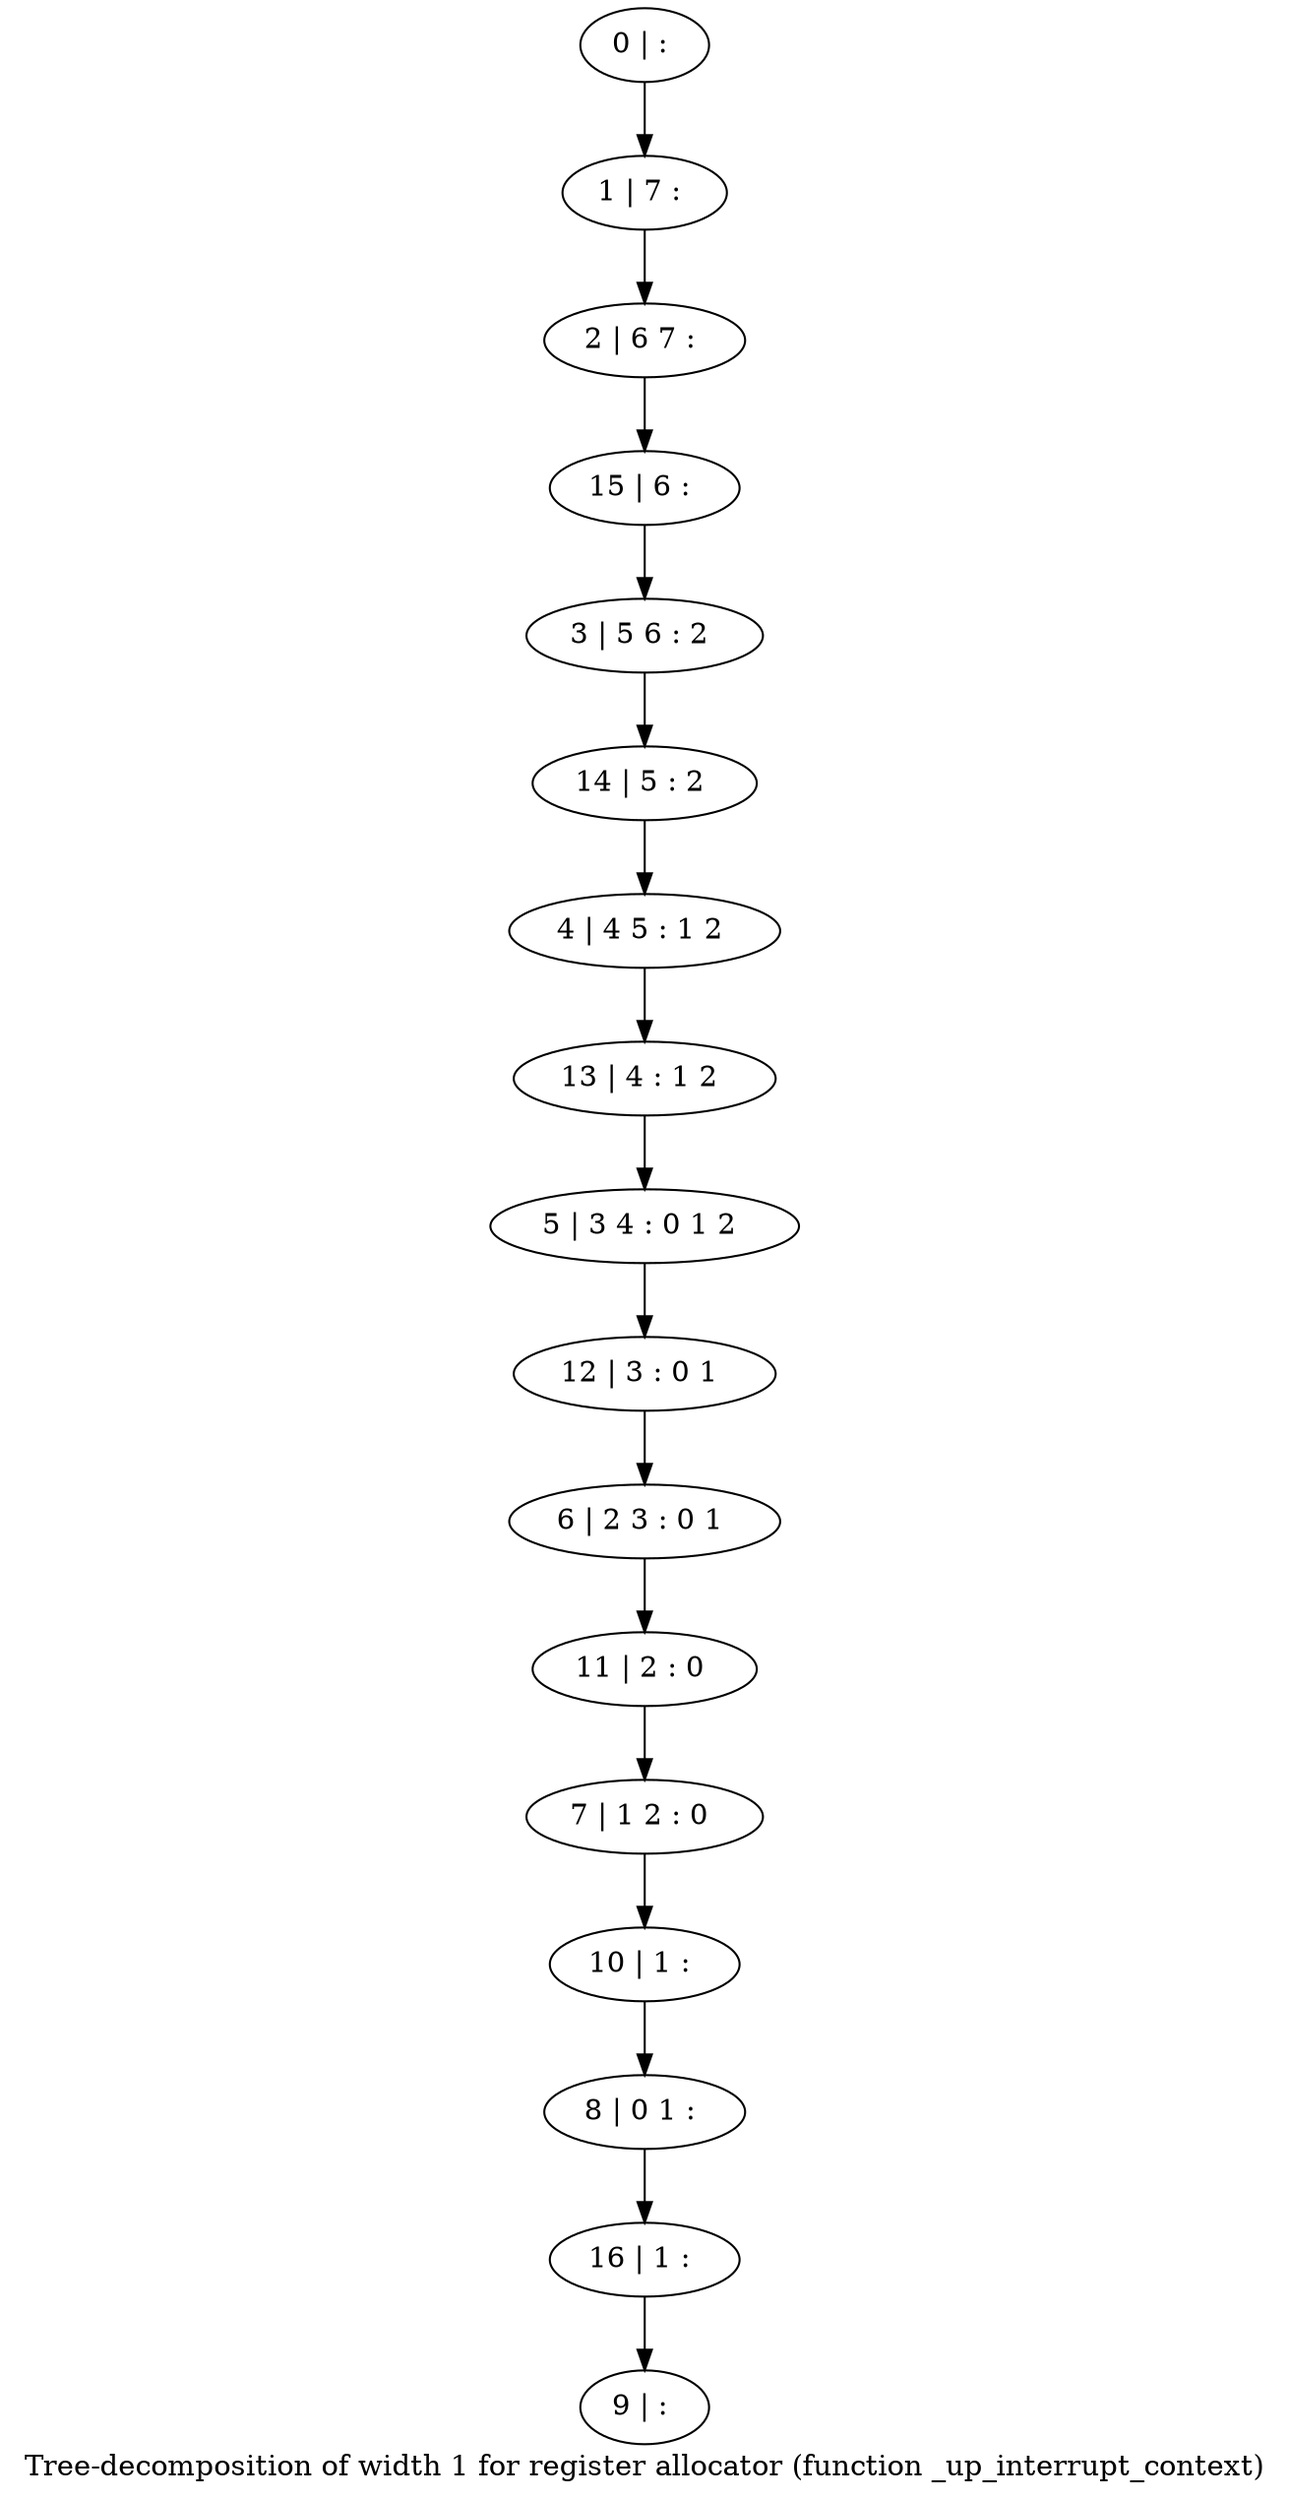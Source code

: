 digraph G {
graph [label="Tree-decomposition of width 1 for register allocator (function _up_interrupt_context)"]
0[label="0 | : "];
1[label="1 | 7 : "];
2[label="2 | 6 7 : "];
3[label="3 | 5 6 : 2 "];
4[label="4 | 4 5 : 1 2 "];
5[label="5 | 3 4 : 0 1 2 "];
6[label="6 | 2 3 : 0 1 "];
7[label="7 | 1 2 : 0 "];
8[label="8 | 0 1 : "];
9[label="9 | : "];
10[label="10 | 1 : "];
11[label="11 | 2 : 0 "];
12[label="12 | 3 : 0 1 "];
13[label="13 | 4 : 1 2 "];
14[label="14 | 5 : 2 "];
15[label="15 | 6 : "];
16[label="16 | 1 : "];
0->1 ;
1->2 ;
10->8 ;
7->10 ;
11->7 ;
6->11 ;
12->6 ;
5->12 ;
13->5 ;
4->13 ;
14->4 ;
3->14 ;
15->3 ;
2->15 ;
16->9 ;
8->16 ;
}
